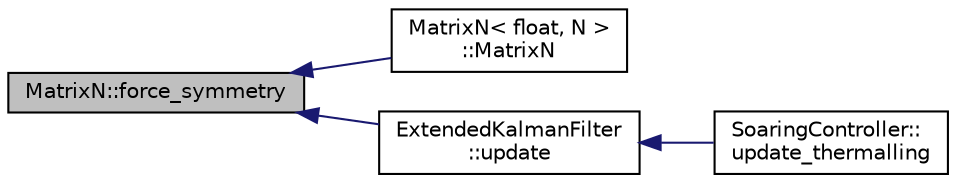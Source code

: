 digraph "MatrixN::force_symmetry"
{
 // INTERACTIVE_SVG=YES
  edge [fontname="Helvetica",fontsize="10",labelfontname="Helvetica",labelfontsize="10"];
  node [fontname="Helvetica",fontsize="10",shape=record];
  rankdir="LR";
  Node1 [label="MatrixN::force_symmetry",height=0.2,width=0.4,color="black", fillcolor="grey75", style="filled", fontcolor="black"];
  Node1 -> Node2 [dir="back",color="midnightblue",fontsize="10",style="solid",fontname="Helvetica"];
  Node2 [label="MatrixN\< float, N \>\l::MatrixN",height=0.2,width=0.4,color="black", fillcolor="white", style="filled",URL="$classMatrixN.html#ab0166d0a3b3df93f961a4e33e92900d5"];
  Node1 -> Node3 [dir="back",color="midnightblue",fontsize="10",style="solid",fontname="Helvetica"];
  Node3 [label="ExtendedKalmanFilter\l::update",height=0.2,width=0.4,color="black", fillcolor="white", style="filled",URL="$classExtendedKalmanFilter.html#ab0003f9e188a84f1d97e7a0aed8ae7a9"];
  Node3 -> Node4 [dir="back",color="midnightblue",fontsize="10",style="solid",fontname="Helvetica"];
  Node4 [label="SoaringController::\lupdate_thermalling",height=0.2,width=0.4,color="black", fillcolor="white", style="filled",URL="$classSoaringController.html#abfbc693fd6c93da20fb098aedf6fd596"];
}
